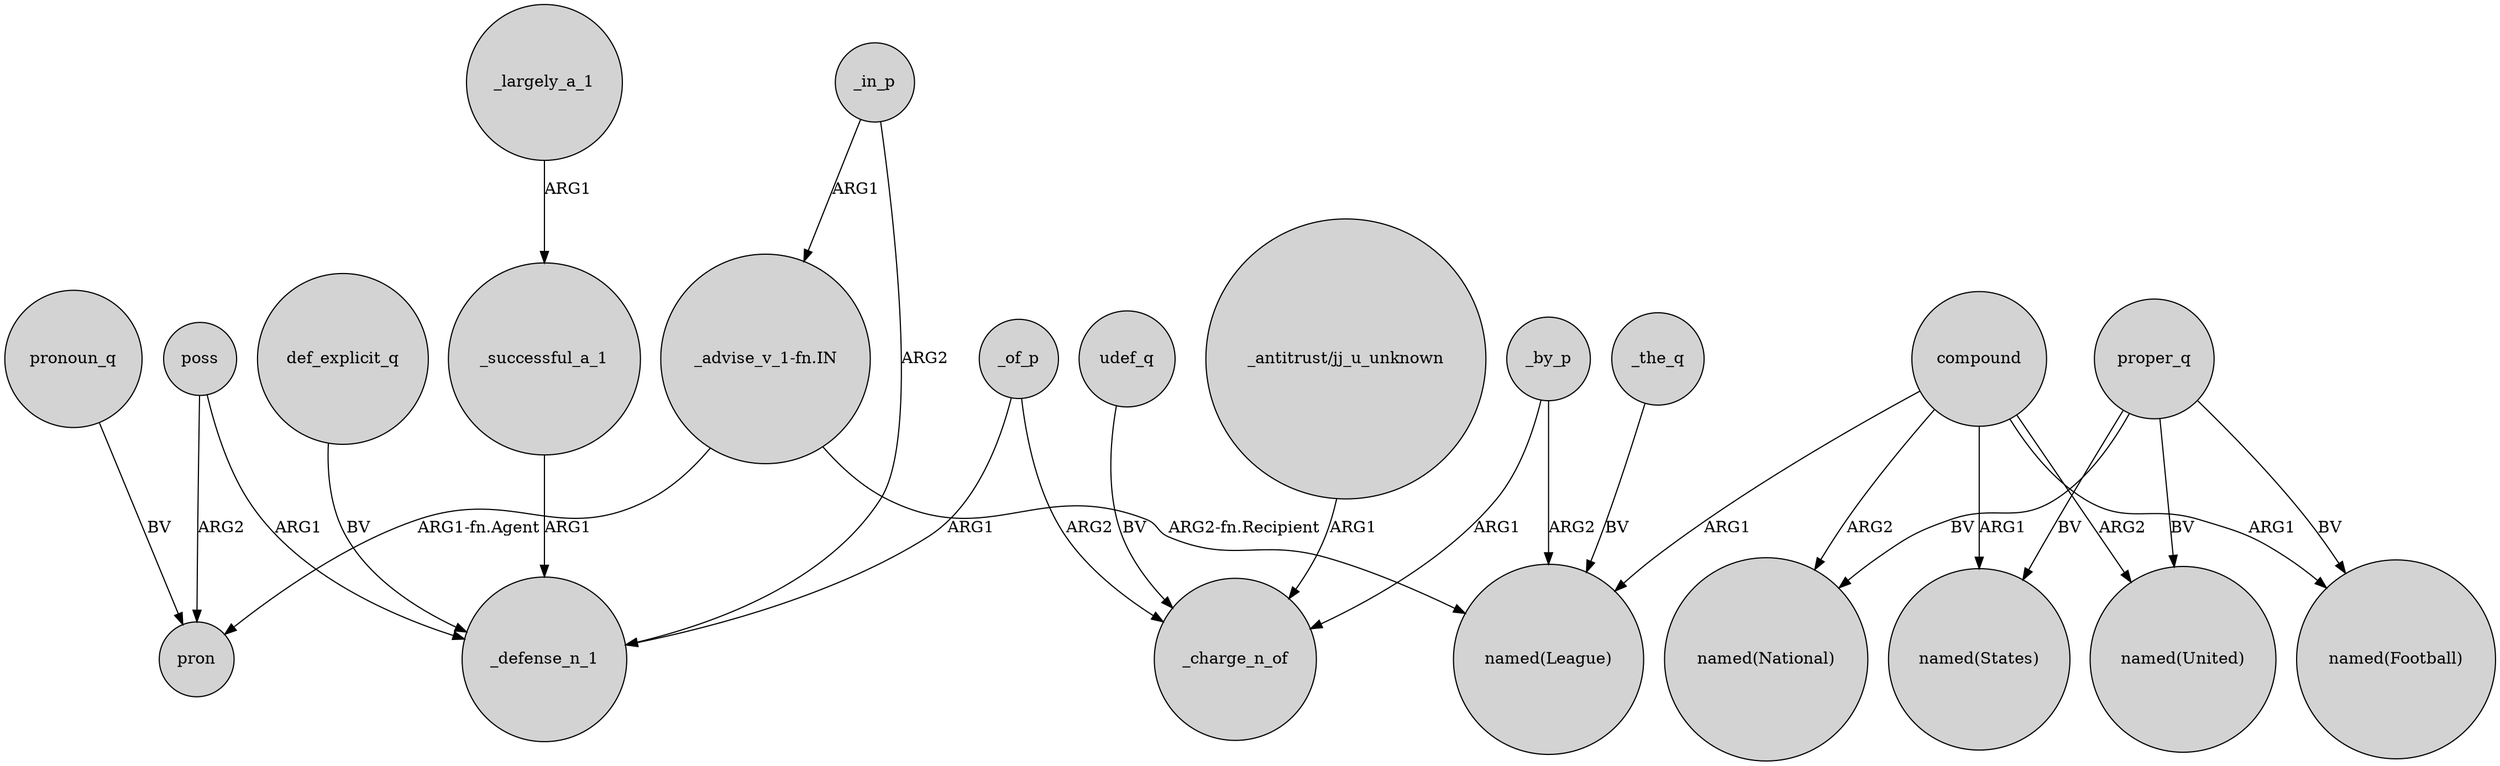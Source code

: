 digraph {
	node [shape=circle style=filled]
	"_advise_v_1-fn.IN" -> pron [label="ARG1-fn.Agent"]
	poss -> pron [label=ARG2]
	poss -> _defense_n_1 [label=ARG1]
	_by_p -> "named(League)" [label=ARG2]
	_by_p -> _charge_n_of [label=ARG1]
	"_antitrust/jj_u_unknown" -> _charge_n_of [label=ARG1]
	_of_p -> _defense_n_1 [label=ARG1]
	udef_q -> _charge_n_of [label=BV]
	_in_p -> "_advise_v_1-fn.IN" [label=ARG1]
	_the_q -> "named(League)" [label=BV]
	compound -> "named(National)" [label=ARG2]
	pronoun_q -> pron [label=BV]
	proper_q -> "named(States)" [label=BV]
	"_advise_v_1-fn.IN" -> "named(League)" [label="ARG2-fn.Recipient"]
	_largely_a_1 -> _successful_a_1 [label=ARG1]
	_of_p -> _charge_n_of [label=ARG2]
	compound -> "named(States)" [label=ARG1]
	proper_q -> "named(United)" [label=BV]
	proper_q -> "named(Football)" [label=BV]
	_successful_a_1 -> _defense_n_1 [label=ARG1]
	proper_q -> "named(National)" [label=BV]
	compound -> "named(League)" [label=ARG1]
	_in_p -> _defense_n_1 [label=ARG2]
	compound -> "named(Football)" [label=ARG1]
	compound -> "named(United)" [label=ARG2]
	def_explicit_q -> _defense_n_1 [label=BV]
}
